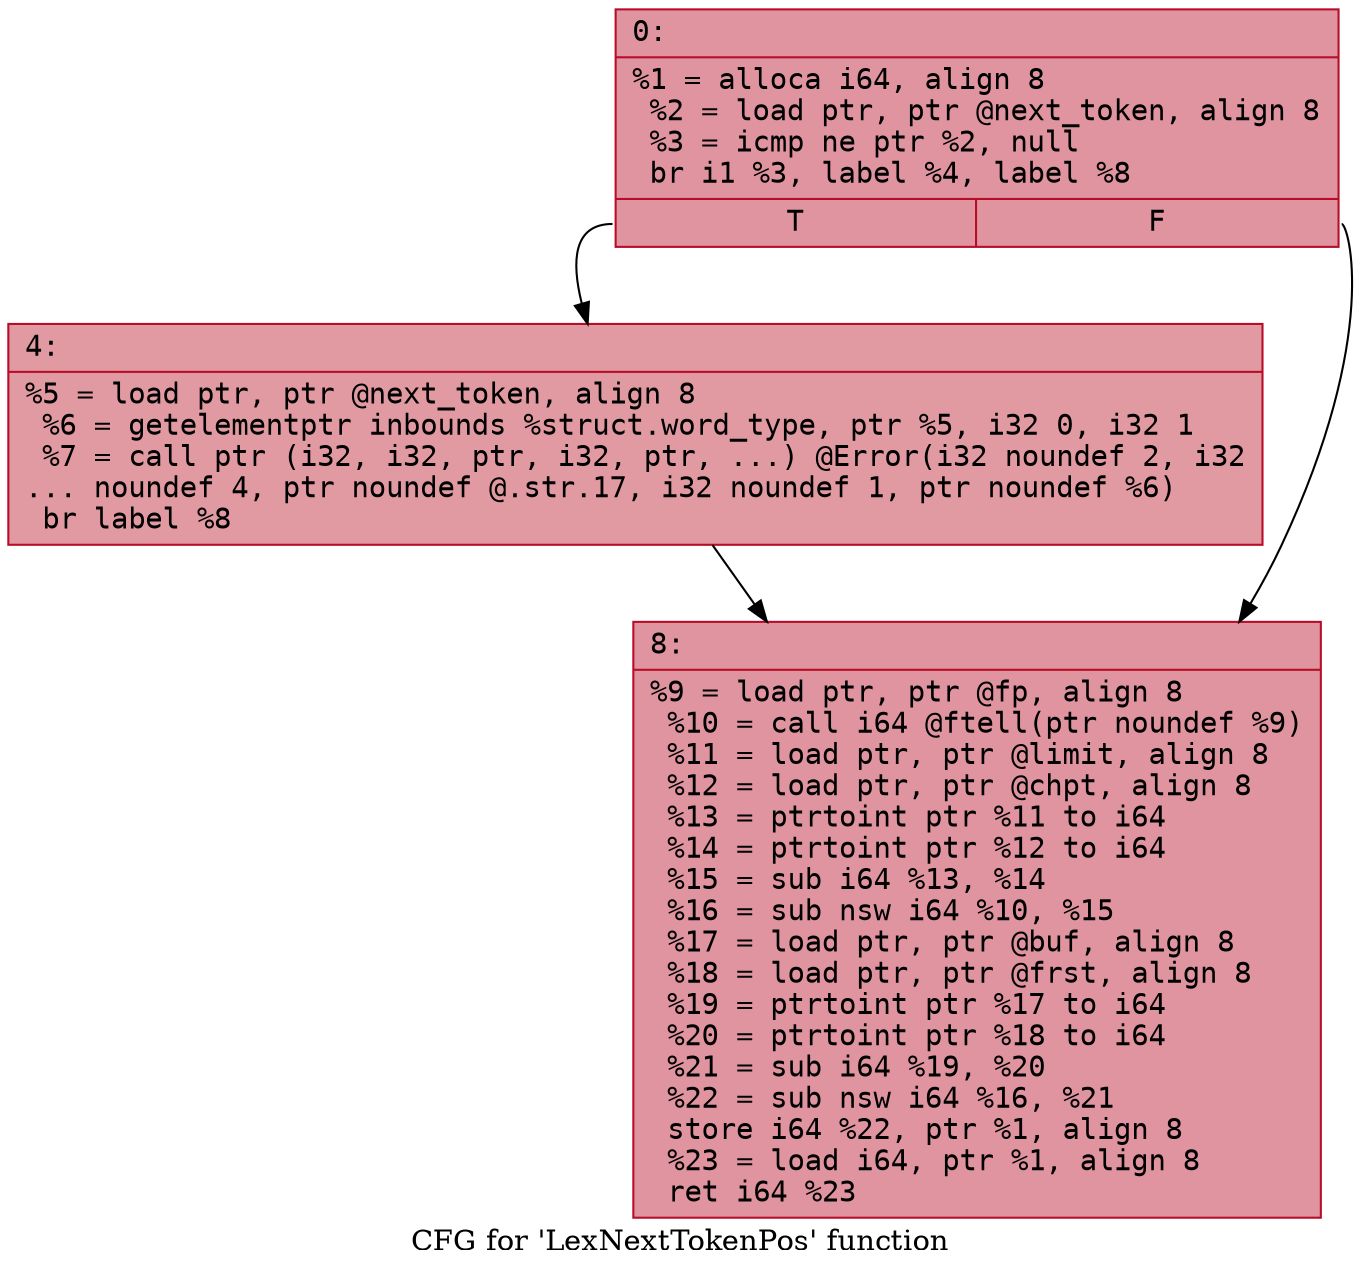 digraph "CFG for 'LexNextTokenPos' function" {
	label="CFG for 'LexNextTokenPos' function";

	Node0x600001213020 [shape=record,color="#b70d28ff", style=filled, fillcolor="#b70d2870" fontname="Courier",label="{0:\l|  %1 = alloca i64, align 8\l  %2 = load ptr, ptr @next_token, align 8\l  %3 = icmp ne ptr %2, null\l  br i1 %3, label %4, label %8\l|{<s0>T|<s1>F}}"];
	Node0x600001213020:s0 -> Node0x600001213070[tooltip="0 -> 4\nProbability 62.50%" ];
	Node0x600001213020:s1 -> Node0x6000012130c0[tooltip="0 -> 8\nProbability 37.50%" ];
	Node0x600001213070 [shape=record,color="#b70d28ff", style=filled, fillcolor="#bb1b2c70" fontname="Courier",label="{4:\l|  %5 = load ptr, ptr @next_token, align 8\l  %6 = getelementptr inbounds %struct.word_type, ptr %5, i32 0, i32 1\l  %7 = call ptr (i32, i32, ptr, i32, ptr, ...) @Error(i32 noundef 2, i32\l... noundef 4, ptr noundef @.str.17, i32 noundef 1, ptr noundef %6)\l  br label %8\l}"];
	Node0x600001213070 -> Node0x6000012130c0[tooltip="4 -> 8\nProbability 100.00%" ];
	Node0x6000012130c0 [shape=record,color="#b70d28ff", style=filled, fillcolor="#b70d2870" fontname="Courier",label="{8:\l|  %9 = load ptr, ptr @fp, align 8\l  %10 = call i64 @ftell(ptr noundef %9)\l  %11 = load ptr, ptr @limit, align 8\l  %12 = load ptr, ptr @chpt, align 8\l  %13 = ptrtoint ptr %11 to i64\l  %14 = ptrtoint ptr %12 to i64\l  %15 = sub i64 %13, %14\l  %16 = sub nsw i64 %10, %15\l  %17 = load ptr, ptr @buf, align 8\l  %18 = load ptr, ptr @frst, align 8\l  %19 = ptrtoint ptr %17 to i64\l  %20 = ptrtoint ptr %18 to i64\l  %21 = sub i64 %19, %20\l  %22 = sub nsw i64 %16, %21\l  store i64 %22, ptr %1, align 8\l  %23 = load i64, ptr %1, align 8\l  ret i64 %23\l}"];
}
